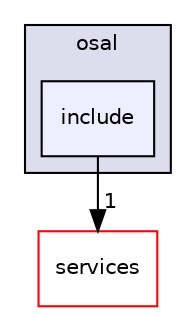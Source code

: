 digraph "C:/Work.git/ble/BLE-CC254x-1.4.0/Components/osal/include" {
  compound=true
  node [ fontsize="10", fontname="Helvetica"];
  edge [ labelfontsize="10", labelfontname="Helvetica"];
  subgraph clusterdir_781362c2f1976cc08ba92fa142a04878 {
    graph [ bgcolor="#ddddee", pencolor="black", label="osal" fontname="Helvetica", fontsize="10", URL="dir_781362c2f1976cc08ba92fa142a04878.html"]
  dir_81f75ff50ab9f0dc2b2eac8f3c524d33 [shape=box, label="include", style="filled", fillcolor="#eeeeff", pencolor="black", URL="dir_81f75ff50ab9f0dc2b2eac8f3c524d33.html"];
  }
  dir_45b753ab84acb85b275eff3aa1710e33 [shape=box label="services" fillcolor="white" style="filled" color="red" URL="dir_45b753ab84acb85b275eff3aa1710e33.html"];
  dir_81f75ff50ab9f0dc2b2eac8f3c524d33->dir_45b753ab84acb85b275eff3aa1710e33 [headlabel="1", labeldistance=1.5 headhref="dir_000036_000039.html"];
}
